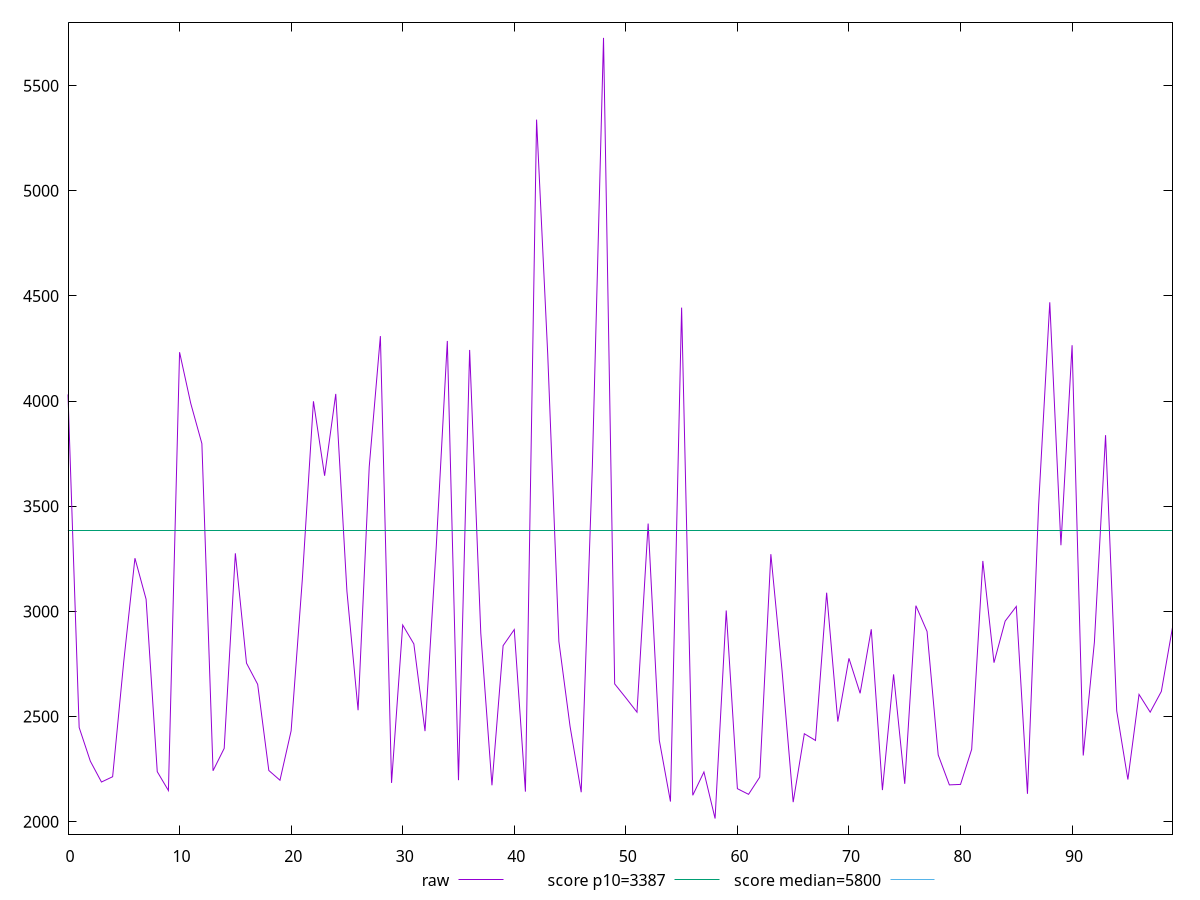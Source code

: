 reset

$raw <<EOF
0 4031.944824000292
1 2447.8055200004083
2 2287.8340519999747
3 2188.438
4 2213.65
5 2762.875227999491
6 3252.910227999905
7 3057.6897639998333
8 2237.7075000000004
9 2148.0405
10 4232.544015999853
11 3989.5868688966802
12 3797.9991319999544
13 2241.975
14 2348.52686400025
15 3276.146759999502
16 2753.8119799995584
17 2653.1709560000127
18 2243.347100000485
19 2196.9786999999997
20 2432.1069239992516
21 3149.522116000226
22 3999.149764355694
23 3644.9825329777314
24 4034.285643999992
25 3096.0704739998328
26 2529.9438280002682
27 3687.485600000159
28 4309.139482884762
29 2184.322211999398
30 2935.096600000201
31 2845.2227180005675
32 2430.536108000001
33 3299.2924199003296
34 4286.198058000244
35 2197.216
36 4243.342243447149
37 2896.3057399999734
38 2172.9643180002213
39 2836.994671999526
40 2913.54037999957
41 2142.7439999999997
42 5338.634720000056
43 4221.861519999555
44 2856.937384000621
45 2453.2999399999867
46 2139.9115
47 3691.9200199995985
48 5727.350779999637
49 2655.0850160008727
50 2588.9703200001522
51 2520.6308879995463
52 3417.6132839996612
53 2387.0173920000407
54 2095.5429999999997
55 4444.807799999689
56 2125.32
57 2236.2691
58 2014.880375999669
59 3004.0976880004555
60 2156.703
61 2129.962
62 2211.5160000000005
63 3272.1111800002964
64 2719.9203799995666
65 2092.7214999999997
66 2418.087163999413
67 2386.080087999429
68 3088.862616000565
69 2475.8853919993962
70 2776.73966400029
71 2610.342040000273
72 2915.053792000113
73 2150.1965
74 2700.450359999787
75 2179.913
76 3027.124239999975
77 2904.55557999947
78 2317.0995000000003
79 2174.8695000000002
80 2177.0584999999996
81 2343.9613960001416
82 3239.8798538010524
83 2756.102583999706
84 2953.6229760002707
85 3023.5394319993834
86 2132.3765
87 3503.7966080005617
88 4469.952214648765
89 3314.637396527016
90 4265.9425019999235
91 2314.526735999437
92 2853.792987999582
93 3837.948384000285
94 2526.9606679992216
95 2200.2605000000003
96 2605.061539999316
97 2520.7365240002955
98 2619.3101120001047
99 2923.587372000532
EOF

set key outside below
set xrange [0:99]
set yrange [1940.6309679196697:5801.600188079637]
set trange [1940.6309679196697:5801.600188079637]
set terminal svg size 640, 500 enhanced background rgb 'white'
set output "report_00015_2021-02-09T16-11-33.973Z/speed-index/samples/pages+cached+noadtech+nomedia/raw/values.svg"

plot $raw title "raw" with line, \
     3387 title "score p10=3387", \
     5800 title "score median=5800"

reset

